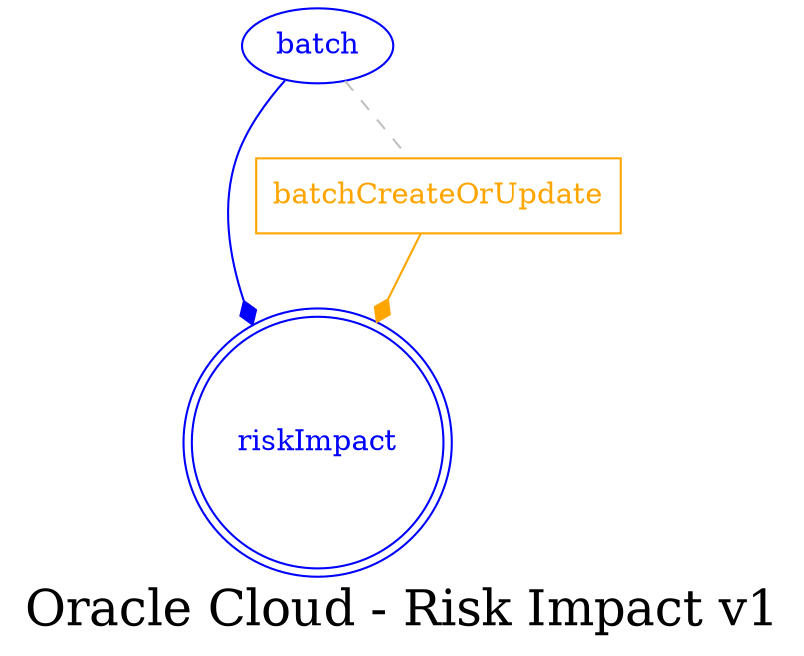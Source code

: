 digraph LexiconGraph {
graph[label="Oracle Cloud - Risk Impact v1", fontsize=24]
splines=true
"riskImpact" [color=blue, fontcolor=blue, shape=doublecircle]
"batch" -> "riskImpact" [color=blue, fontcolor=blue, arrowhead=diamond, arrowtail=none]
"batch" [color=blue, fontcolor=blue, shape=ellipse]
"batchCreateOrUpdate" [color=orange, fontcolor=orange, shape=box]
"batchCreateOrUpdate" -> "riskImpact" [color=orange, fontcolor=orange, arrowhead=diamond, arrowtail=none]
"batch" -> "batchCreateOrUpdate" [color=grey, fontcolor=grey, arrowhead=none, arrowtail=none, style=dashed]
}
